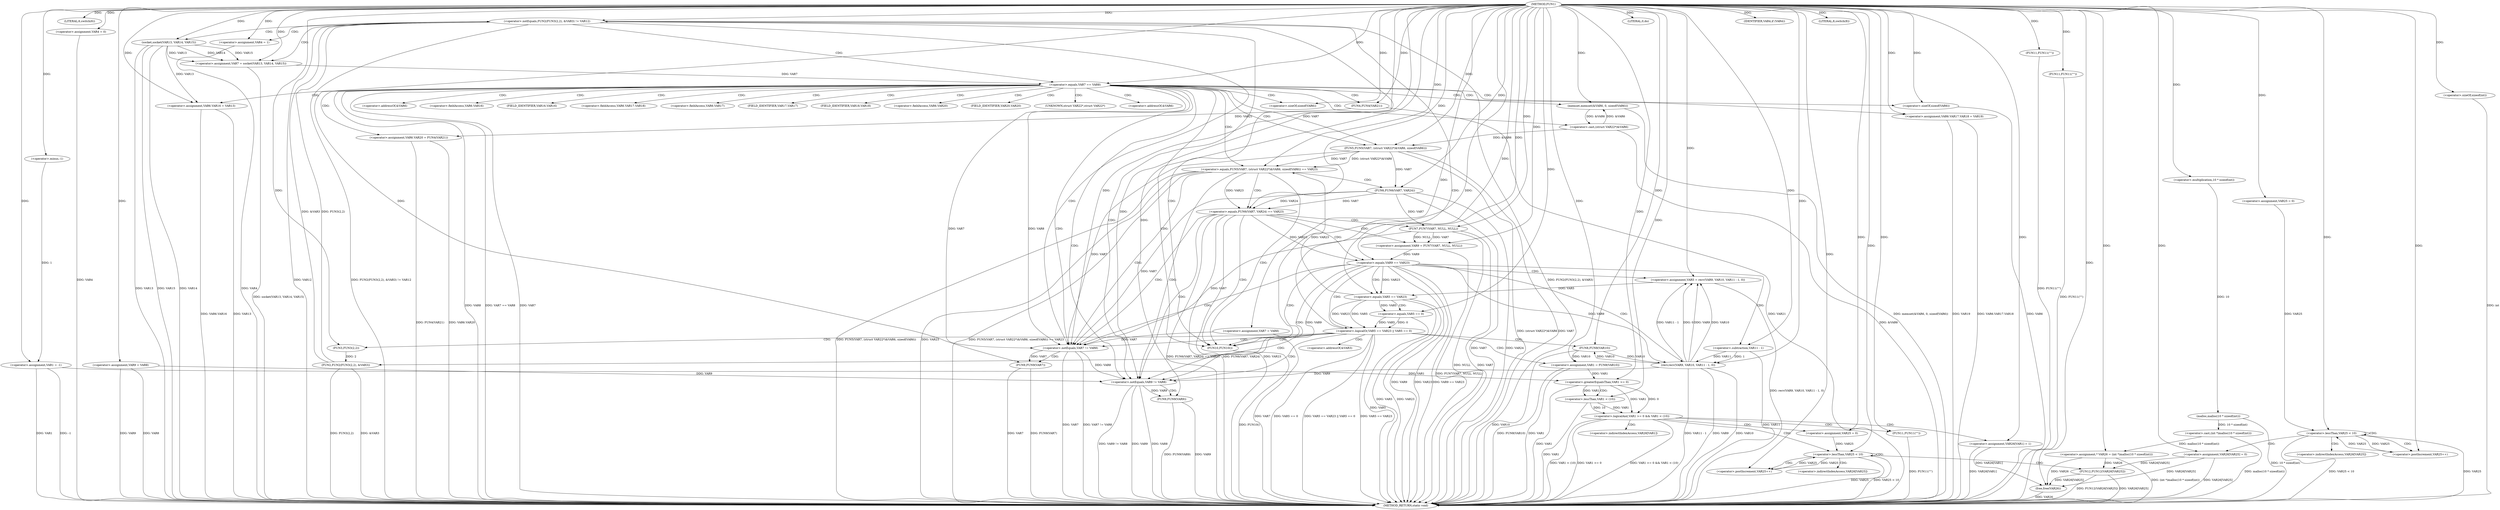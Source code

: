 digraph FUN1 {  
"1000100" [label = "(METHOD,FUN1)" ]
"1000330" [label = "(METHOD_RETURN,static void)" ]
"1000103" [label = "(<operator>.assignment,VAR1 = -1)" ]
"1000105" [label = "(<operator>.minus,-1)" ]
"1000108" [label = "(LITERAL,6,switch(6))" ]
"1000114" [label = "(<operator>.assignment,VAR4 = 0)" ]
"1000120" [label = "(<operator>.assignment,VAR7 = VAR8)" ]
"1000124" [label = "(<operator>.assignment,VAR9 = VAR8)" ]
"1000131" [label = "(<operator>.notEquals,FUN2(FUN3(2,2), &VAR3) != VAR12)" ]
"1000132" [label = "(FUN2,FUN2(FUN3(2,2), &VAR3))" ]
"1000133" [label = "(FUN3,FUN3(2,2))" ]
"1000141" [label = "(<operator>.assignment,VAR4 = 1)" ]
"1000144" [label = "(<operator>.assignment,VAR7 = socket(VAR13, VAR14, VAR15))" ]
"1000146" [label = "(socket,socket(VAR13, VAR14, VAR15))" ]
"1000151" [label = "(<operator>.equals,VAR7 == VAR8)" ]
"1000156" [label = "(memset,memset(&VAR6, 0, sizeof(VAR6)))" ]
"1000160" [label = "(<operator>.sizeOf,sizeof(VAR6))" ]
"1000162" [label = "(<operator>.assignment,VAR6.VAR16 = VAR13)" ]
"1000167" [label = "(<operator>.assignment,VAR6.VAR17.VAR18 = VAR19)" ]
"1000174" [label = "(<operator>.assignment,VAR6.VAR20 = FUN4(VAR21))" ]
"1000178" [label = "(FUN4,FUN4(VAR21))" ]
"1000181" [label = "(<operator>.equals,FUN5(VAR7, (struct VAR22*)&VAR6, sizeof(VAR6)) == VAR23)" ]
"1000182" [label = "(FUN5,FUN5(VAR7, (struct VAR22*)&VAR6, sizeof(VAR6)))" ]
"1000184" [label = "(<operator>.cast,(struct VAR22*)&VAR6)" ]
"1000188" [label = "(<operator>.sizeOf,sizeof(VAR6))" ]
"1000194" [label = "(<operator>.equals,FUN6(VAR7, VAR24) == VAR23)" ]
"1000195" [label = "(FUN6,FUN6(VAR7, VAR24))" ]
"1000201" [label = "(<operator>.assignment,VAR9 = FUN7(VAR7, NULL, NULL))" ]
"1000203" [label = "(FUN7,FUN7(VAR7, NULL, NULL))" ]
"1000208" [label = "(<operator>.equals,VAR9 == VAR23)" ]
"1000213" [label = "(<operator>.assignment,VAR5 = recv(VAR9, VAR10, VAR11 - 1, 0))" ]
"1000215" [label = "(recv,recv(VAR9, VAR10, VAR11 - 1, 0))" ]
"1000218" [label = "(<operator>.subtraction,VAR11 - 1)" ]
"1000223" [label = "(<operator>.logicalOr,VAR5 == VAR23 || VAR5 == 0)" ]
"1000224" [label = "(<operator>.equals,VAR5 == VAR23)" ]
"1000227" [label = "(<operator>.equals,VAR5 == 0)" ]
"1000232" [label = "(<operator>.assignment,VAR1 = FUN8(VAR10))" ]
"1000234" [label = "(FUN8,FUN8(VAR10))" ]
"1000236" [label = "(LITERAL,0,do)" ]
"1000238" [label = "(<operator>.notEquals,VAR7 != VAR8)" ]
"1000242" [label = "(FUN9,FUN9(VAR7))" ]
"1000245" [label = "(<operator>.notEquals,VAR9 != VAR8)" ]
"1000249" [label = "(FUN9,FUN9(VAR9))" ]
"1000252" [label = "(IDENTIFIER,VAR4,if (VAR4))" ]
"1000254" [label = "(FUN10,FUN10())" ]
"1000257" [label = "(FUN11,FUN11(\"\"))" ]
"1000261" [label = "(LITERAL,8,switch(8))" ]
"1000264" [label = "(FUN11,FUN11(\"\"))" ]
"1000271" [label = "(<operator>.assignment,* VAR26 = (int *)malloc(10 * sizeof(int)))" ]
"1000273" [label = "(<operator>.cast,(int *)malloc(10 * sizeof(int)))" ]
"1000275" [label = "(malloc,malloc(10 * sizeof(int)))" ]
"1000276" [label = "(<operator>.multiplication,10 * sizeof(int))" ]
"1000278" [label = "(<operator>.sizeOf,sizeof(int))" ]
"1000281" [label = "(<operator>.assignment,VAR25 = 0)" ]
"1000284" [label = "(<operator>.lessThan,VAR25 < 10)" ]
"1000287" [label = "(<operator>.postIncrement,VAR25++)" ]
"1000290" [label = "(<operator>.assignment,VAR26[VAR25] = 0)" ]
"1000296" [label = "(<operator>.logicalAnd,VAR1 >= 0 && VAR1 < (10))" ]
"1000297" [label = "(<operator>.greaterEqualsThan,VAR1 >= 0)" ]
"1000300" [label = "(<operator>.lessThan,VAR1 < (10))" ]
"1000304" [label = "(<operator>.assignment,VAR26[VAR1] = 1)" ]
"1000310" [label = "(<operator>.assignment,VAR25 = 0)" ]
"1000313" [label = "(<operator>.lessThan,VAR25 < 10)" ]
"1000316" [label = "(<operator>.postIncrement,VAR25++)" ]
"1000319" [label = "(FUN12,FUN12(VAR26[VAR25]))" ]
"1000325" [label = "(FUN11,FUN11(\"\"))" ]
"1000327" [label = "(free,free(VAR26))" ]
"1000136" [label = "(<operator>.addressOf,&VAR3)" ]
"1000157" [label = "(<operator>.addressOf,&VAR6)" ]
"1000163" [label = "(<operator>.fieldAccess,VAR6.VAR16)" ]
"1000165" [label = "(FIELD_IDENTIFIER,VAR16,VAR16)" ]
"1000168" [label = "(<operator>.fieldAccess,VAR6.VAR17.VAR18)" ]
"1000169" [label = "(<operator>.fieldAccess,VAR6.VAR17)" ]
"1000171" [label = "(FIELD_IDENTIFIER,VAR17,VAR17)" ]
"1000172" [label = "(FIELD_IDENTIFIER,VAR18,VAR18)" ]
"1000175" [label = "(<operator>.fieldAccess,VAR6.VAR20)" ]
"1000177" [label = "(FIELD_IDENTIFIER,VAR20,VAR20)" ]
"1000185" [label = "(UNKNOWN,struct VAR22*,struct VAR22*)" ]
"1000186" [label = "(<operator>.addressOf,&VAR6)" ]
"1000291" [label = "(<operator>.indirectIndexAccess,VAR26[VAR25])" ]
"1000305" [label = "(<operator>.indirectIndexAccess,VAR26[VAR1])" ]
"1000320" [label = "(<operator>.indirectIndexAccess,VAR26[VAR25])" ]
  "1000151" -> "1000330"  [ label = "DDG: VAR8"] 
  "1000296" -> "1000330"  [ label = "DDG: VAR1 >= 0"] 
  "1000181" -> "1000330"  [ label = "DDG: FUN5(VAR7, (struct VAR22*)&VAR6, sizeof(VAR6))"] 
  "1000174" -> "1000330"  [ label = "DDG: FUN4(VAR21)"] 
  "1000167" -> "1000330"  [ label = "DDG: VAR6.VAR17.VAR18"] 
  "1000184" -> "1000330"  [ label = "DDG: &VAR6"] 
  "1000297" -> "1000330"  [ label = "DDG: VAR1"] 
  "1000124" -> "1000330"  [ label = "DDG: VAR8"] 
  "1000290" -> "1000330"  [ label = "DDG: VAR26[VAR25]"] 
  "1000141" -> "1000330"  [ label = "DDG: VAR4"] 
  "1000224" -> "1000330"  [ label = "DDG: VAR5"] 
  "1000124" -> "1000330"  [ label = "DDG: VAR9"] 
  "1000194" -> "1000330"  [ label = "DDG: FUN6(VAR7, VAR24) == VAR23"] 
  "1000223" -> "1000330"  [ label = "DDG: VAR5 == 0"] 
  "1000223" -> "1000330"  [ label = "DDG: VAR5 == VAR23 || VAR5 == 0"] 
  "1000208" -> "1000330"  [ label = "DDG: VAR9"] 
  "1000284" -> "1000330"  [ label = "DDG: VAR25"] 
  "1000284" -> "1000330"  [ label = "DDG: VAR25 < 10"] 
  "1000208" -> "1000330"  [ label = "DDG: VAR23"] 
  "1000151" -> "1000330"  [ label = "DDG: VAR7 == VAR8"] 
  "1000232" -> "1000330"  [ label = "DDG: VAR1"] 
  "1000238" -> "1000330"  [ label = "DDG: VAR7"] 
  "1000273" -> "1000330"  [ label = "DDG: malloc(10 * sizeof(int))"] 
  "1000234" -> "1000330"  [ label = "DDG: VAR10"] 
  "1000181" -> "1000330"  [ label = "DDG: VAR23"] 
  "1000215" -> "1000330"  [ label = "DDG: VAR9"] 
  "1000296" -> "1000330"  [ label = "DDG: VAR1 >= 0 && VAR1 < (10)"] 
  "1000178" -> "1000330"  [ label = "DDG: VAR21"] 
  "1000103" -> "1000330"  [ label = "DDG: VAR1"] 
  "1000224" -> "1000330"  [ label = "DDG: VAR23"] 
  "1000218" -> "1000330"  [ label = "DDG: VAR11"] 
  "1000103" -> "1000330"  [ label = "DDG: -1"] 
  "1000313" -> "1000330"  [ label = "DDG: VAR25 < 10"] 
  "1000215" -> "1000330"  [ label = "DDG: VAR10"] 
  "1000227" -> "1000330"  [ label = "DDG: VAR5"] 
  "1000254" -> "1000330"  [ label = "DDG: FUN10()"] 
  "1000319" -> "1000330"  [ label = "DDG: FUN12(VAR26[VAR25])"] 
  "1000188" -> "1000330"  [ label = "DDG: VAR6"] 
  "1000238" -> "1000330"  [ label = "DDG: VAR7 != VAR8"] 
  "1000304" -> "1000330"  [ label = "DDG: VAR26[VAR1]"] 
  "1000203" -> "1000330"  [ label = "DDG: NULL"] 
  "1000131" -> "1000330"  [ label = "DDG: FUN2(FUN3(2,2), &VAR3)"] 
  "1000162" -> "1000330"  [ label = "DDG: VAR13"] 
  "1000194" -> "1000330"  [ label = "DDG: FUN6(VAR7, VAR24)"] 
  "1000182" -> "1000330"  [ label = "DDG: (struct VAR22*)&VAR6"] 
  "1000151" -> "1000330"  [ label = "DDG: VAR7"] 
  "1000181" -> "1000330"  [ label = "DDG: FUN5(VAR7, (struct VAR22*)&VAR6, sizeof(VAR6)) == VAR23"] 
  "1000327" -> "1000330"  [ label = "DDG: VAR26"] 
  "1000300" -> "1000330"  [ label = "DDG: VAR1"] 
  "1000114" -> "1000330"  [ label = "DDG: VAR4"] 
  "1000120" -> "1000330"  [ label = "DDG: VAR7"] 
  "1000264" -> "1000330"  [ label = "DDG: FUN11(\"\")"] 
  "1000215" -> "1000330"  [ label = "DDG: VAR11 - 1"] 
  "1000201" -> "1000330"  [ label = "DDG: FUN7(VAR7, NULL, NULL)"] 
  "1000208" -> "1000330"  [ label = "DDG: VAR9 == VAR23"] 
  "1000146" -> "1000330"  [ label = "DDG: VAR15"] 
  "1000146" -> "1000330"  [ label = "DDG: VAR14"] 
  "1000275" -> "1000330"  [ label = "DDG: 10 * sizeof(int)"] 
  "1000296" -> "1000330"  [ label = "DDG: VAR1 < (10)"] 
  "1000132" -> "1000330"  [ label = "DDG: FUN3(2,2)"] 
  "1000195" -> "1000330"  [ label = "DDG: VAR24"] 
  "1000271" -> "1000330"  [ label = "DDG: (int *)malloc(10 * sizeof(int))"] 
  "1000325" -> "1000330"  [ label = "DDG: FUN11(\"\")"] 
  "1000167" -> "1000330"  [ label = "DDG: VAR19"] 
  "1000232" -> "1000330"  [ label = "DDG: FUN8(VAR10)"] 
  "1000132" -> "1000330"  [ label = "DDG: &VAR3"] 
  "1000242" -> "1000330"  [ label = "DDG: FUN9(VAR7)"] 
  "1000213" -> "1000330"  [ label = "DDG: recv(VAR9, VAR10, VAR11 - 1, 0)"] 
  "1000257" -> "1000330"  [ label = "DDG: FUN11(\"\")"] 
  "1000156" -> "1000330"  [ label = "DDG: memset(&VAR6, 0, sizeof(VAR6))"] 
  "1000249" -> "1000330"  [ label = "DDG: VAR9"] 
  "1000131" -> "1000330"  [ label = "DDG: VAR12"] 
  "1000319" -> "1000330"  [ label = "DDG: VAR26[VAR25]"] 
  "1000245" -> "1000330"  [ label = "DDG: VAR9 != VAR8"] 
  "1000162" -> "1000330"  [ label = "DDG: VAR6.VAR16"] 
  "1000195" -> "1000330"  [ label = "DDG: VAR7"] 
  "1000245" -> "1000330"  [ label = "DDG: VAR9"] 
  "1000313" -> "1000330"  [ label = "DDG: VAR25"] 
  "1000144" -> "1000330"  [ label = "DDG: socket(VAR13, VAR14, VAR15)"] 
  "1000146" -> "1000330"  [ label = "DDG: VAR13"] 
  "1000278" -> "1000330"  [ label = "DDG: int"] 
  "1000182" -> "1000330"  [ label = "DDG: VAR7"] 
  "1000242" -> "1000330"  [ label = "DDG: VAR7"] 
  "1000174" -> "1000330"  [ label = "DDG: VAR6.VAR20"] 
  "1000245" -> "1000330"  [ label = "DDG: VAR8"] 
  "1000249" -> "1000330"  [ label = "DDG: FUN9(VAR9)"] 
  "1000223" -> "1000330"  [ label = "DDG: VAR5 == VAR23"] 
  "1000131" -> "1000330"  [ label = "DDG: FUN2(FUN3(2,2), &VAR3) != VAR12"] 
  "1000203" -> "1000330"  [ label = "DDG: VAR7"] 
  "1000194" -> "1000330"  [ label = "DDG: VAR23"] 
  "1000105" -> "1000103"  [ label = "DDG: 1"] 
  "1000100" -> "1000103"  [ label = "DDG: "] 
  "1000100" -> "1000105"  [ label = "DDG: "] 
  "1000100" -> "1000108"  [ label = "DDG: "] 
  "1000100" -> "1000114"  [ label = "DDG: "] 
  "1000100" -> "1000120"  [ label = "DDG: "] 
  "1000100" -> "1000124"  [ label = "DDG: "] 
  "1000132" -> "1000131"  [ label = "DDG: FUN3(2,2)"] 
  "1000132" -> "1000131"  [ label = "DDG: &VAR3"] 
  "1000133" -> "1000132"  [ label = "DDG: 2"] 
  "1000100" -> "1000133"  [ label = "DDG: "] 
  "1000100" -> "1000131"  [ label = "DDG: "] 
  "1000100" -> "1000141"  [ label = "DDG: "] 
  "1000146" -> "1000144"  [ label = "DDG: VAR13"] 
  "1000146" -> "1000144"  [ label = "DDG: VAR14"] 
  "1000146" -> "1000144"  [ label = "DDG: VAR15"] 
  "1000100" -> "1000144"  [ label = "DDG: "] 
  "1000100" -> "1000146"  [ label = "DDG: "] 
  "1000144" -> "1000151"  [ label = "DDG: VAR7"] 
  "1000100" -> "1000151"  [ label = "DDG: "] 
  "1000184" -> "1000156"  [ label = "DDG: &VAR6"] 
  "1000100" -> "1000156"  [ label = "DDG: "] 
  "1000100" -> "1000160"  [ label = "DDG: "] 
  "1000146" -> "1000162"  [ label = "DDG: VAR13"] 
  "1000100" -> "1000162"  [ label = "DDG: "] 
  "1000100" -> "1000167"  [ label = "DDG: "] 
  "1000178" -> "1000174"  [ label = "DDG: VAR21"] 
  "1000100" -> "1000178"  [ label = "DDG: "] 
  "1000182" -> "1000181"  [ label = "DDG: VAR7"] 
  "1000182" -> "1000181"  [ label = "DDG: (struct VAR22*)&VAR6"] 
  "1000151" -> "1000182"  [ label = "DDG: VAR7"] 
  "1000100" -> "1000182"  [ label = "DDG: "] 
  "1000184" -> "1000182"  [ label = "DDG: &VAR6"] 
  "1000156" -> "1000184"  [ label = "DDG: &VAR6"] 
  "1000100" -> "1000188"  [ label = "DDG: "] 
  "1000224" -> "1000181"  [ label = "DDG: VAR23"] 
  "1000100" -> "1000181"  [ label = "DDG: "] 
  "1000195" -> "1000194"  [ label = "DDG: VAR7"] 
  "1000195" -> "1000194"  [ label = "DDG: VAR24"] 
  "1000182" -> "1000195"  [ label = "DDG: VAR7"] 
  "1000100" -> "1000195"  [ label = "DDG: "] 
  "1000181" -> "1000194"  [ label = "DDG: VAR23"] 
  "1000100" -> "1000194"  [ label = "DDG: "] 
  "1000203" -> "1000201"  [ label = "DDG: VAR7"] 
  "1000203" -> "1000201"  [ label = "DDG: NULL"] 
  "1000100" -> "1000201"  [ label = "DDG: "] 
  "1000195" -> "1000203"  [ label = "DDG: VAR7"] 
  "1000100" -> "1000203"  [ label = "DDG: "] 
  "1000201" -> "1000208"  [ label = "DDG: VAR9"] 
  "1000100" -> "1000208"  [ label = "DDG: "] 
  "1000194" -> "1000208"  [ label = "DDG: VAR23"] 
  "1000215" -> "1000213"  [ label = "DDG: VAR9"] 
  "1000215" -> "1000213"  [ label = "DDG: VAR10"] 
  "1000215" -> "1000213"  [ label = "DDG: VAR11 - 1"] 
  "1000215" -> "1000213"  [ label = "DDG: 0"] 
  "1000100" -> "1000213"  [ label = "DDG: "] 
  "1000208" -> "1000215"  [ label = "DDG: VAR9"] 
  "1000100" -> "1000215"  [ label = "DDG: "] 
  "1000234" -> "1000215"  [ label = "DDG: VAR10"] 
  "1000218" -> "1000215"  [ label = "DDG: VAR11"] 
  "1000218" -> "1000215"  [ label = "DDG: 1"] 
  "1000100" -> "1000218"  [ label = "DDG: "] 
  "1000224" -> "1000223"  [ label = "DDG: VAR5"] 
  "1000224" -> "1000223"  [ label = "DDG: VAR23"] 
  "1000213" -> "1000224"  [ label = "DDG: VAR5"] 
  "1000100" -> "1000224"  [ label = "DDG: "] 
  "1000208" -> "1000224"  [ label = "DDG: VAR23"] 
  "1000227" -> "1000223"  [ label = "DDG: VAR5"] 
  "1000227" -> "1000223"  [ label = "DDG: 0"] 
  "1000224" -> "1000227"  [ label = "DDG: VAR5"] 
  "1000100" -> "1000227"  [ label = "DDG: "] 
  "1000234" -> "1000232"  [ label = "DDG: VAR10"] 
  "1000100" -> "1000232"  [ label = "DDG: "] 
  "1000215" -> "1000234"  [ label = "DDG: VAR10"] 
  "1000100" -> "1000234"  [ label = "DDG: "] 
  "1000100" -> "1000236"  [ label = "DDG: "] 
  "1000151" -> "1000238"  [ label = "DDG: VAR7"] 
  "1000120" -> "1000238"  [ label = "DDG: VAR7"] 
  "1000195" -> "1000238"  [ label = "DDG: VAR7"] 
  "1000182" -> "1000238"  [ label = "DDG: VAR7"] 
  "1000203" -> "1000238"  [ label = "DDG: VAR7"] 
  "1000100" -> "1000238"  [ label = "DDG: "] 
  "1000151" -> "1000238"  [ label = "DDG: VAR8"] 
  "1000238" -> "1000242"  [ label = "DDG: VAR7"] 
  "1000100" -> "1000242"  [ label = "DDG: "] 
  "1000124" -> "1000245"  [ label = "DDG: VAR9"] 
  "1000208" -> "1000245"  [ label = "DDG: VAR9"] 
  "1000215" -> "1000245"  [ label = "DDG: VAR9"] 
  "1000100" -> "1000245"  [ label = "DDG: "] 
  "1000238" -> "1000245"  [ label = "DDG: VAR8"] 
  "1000245" -> "1000249"  [ label = "DDG: VAR9"] 
  "1000100" -> "1000249"  [ label = "DDG: "] 
  "1000100" -> "1000252"  [ label = "DDG: "] 
  "1000100" -> "1000254"  [ label = "DDG: "] 
  "1000100" -> "1000257"  [ label = "DDG: "] 
  "1000100" -> "1000261"  [ label = "DDG: "] 
  "1000100" -> "1000264"  [ label = "DDG: "] 
  "1000273" -> "1000271"  [ label = "DDG: malloc(10 * sizeof(int))"] 
  "1000100" -> "1000271"  [ label = "DDG: "] 
  "1000275" -> "1000273"  [ label = "DDG: 10 * sizeof(int)"] 
  "1000276" -> "1000275"  [ label = "DDG: 10"] 
  "1000100" -> "1000276"  [ label = "DDG: "] 
  "1000100" -> "1000278"  [ label = "DDG: "] 
  "1000100" -> "1000281"  [ label = "DDG: "] 
  "1000281" -> "1000284"  [ label = "DDG: VAR25"] 
  "1000287" -> "1000284"  [ label = "DDG: VAR25"] 
  "1000100" -> "1000284"  [ label = "DDG: "] 
  "1000284" -> "1000287"  [ label = "DDG: VAR25"] 
  "1000100" -> "1000287"  [ label = "DDG: "] 
  "1000100" -> "1000290"  [ label = "DDG: "] 
  "1000297" -> "1000296"  [ label = "DDG: VAR1"] 
  "1000297" -> "1000296"  [ label = "DDG: 0"] 
  "1000232" -> "1000297"  [ label = "DDG: VAR1"] 
  "1000103" -> "1000297"  [ label = "DDG: VAR1"] 
  "1000100" -> "1000297"  [ label = "DDG: "] 
  "1000300" -> "1000296"  [ label = "DDG: VAR1"] 
  "1000300" -> "1000296"  [ label = "DDG: 10"] 
  "1000297" -> "1000300"  [ label = "DDG: VAR1"] 
  "1000100" -> "1000300"  [ label = "DDG: "] 
  "1000100" -> "1000304"  [ label = "DDG: "] 
  "1000100" -> "1000310"  [ label = "DDG: "] 
  "1000310" -> "1000313"  [ label = "DDG: VAR25"] 
  "1000316" -> "1000313"  [ label = "DDG: VAR25"] 
  "1000100" -> "1000313"  [ label = "DDG: "] 
  "1000313" -> "1000316"  [ label = "DDG: VAR25"] 
  "1000100" -> "1000316"  [ label = "DDG: "] 
  "1000290" -> "1000319"  [ label = "DDG: VAR26[VAR25]"] 
  "1000271" -> "1000319"  [ label = "DDG: VAR26"] 
  "1000100" -> "1000325"  [ label = "DDG: "] 
  "1000290" -> "1000327"  [ label = "DDG: VAR26[VAR25]"] 
  "1000304" -> "1000327"  [ label = "DDG: VAR26[VAR1]"] 
  "1000271" -> "1000327"  [ label = "DDG: VAR26"] 
  "1000319" -> "1000327"  [ label = "DDG: VAR26[VAR25]"] 
  "1000100" -> "1000327"  [ label = "DDG: "] 
  "1000131" -> "1000141"  [ label = "CDG: "] 
  "1000131" -> "1000144"  [ label = "CDG: "] 
  "1000131" -> "1000151"  [ label = "CDG: "] 
  "1000131" -> "1000146"  [ label = "CDG: "] 
  "1000131" -> "1000238"  [ label = "CDG: "] 
  "1000131" -> "1000245"  [ label = "CDG: "] 
  "1000131" -> "1000254"  [ label = "CDG: "] 
  "1000151" -> "1000174"  [ label = "CDG: "] 
  "1000151" -> "1000156"  [ label = "CDG: "] 
  "1000151" -> "1000182"  [ label = "CDG: "] 
  "1000151" -> "1000165"  [ label = "CDG: "] 
  "1000151" -> "1000157"  [ label = "CDG: "] 
  "1000151" -> "1000188"  [ label = "CDG: "] 
  "1000151" -> "1000167"  [ label = "CDG: "] 
  "1000151" -> "1000175"  [ label = "CDG: "] 
  "1000151" -> "1000160"  [ label = "CDG: "] 
  "1000151" -> "1000185"  [ label = "CDG: "] 
  "1000151" -> "1000186"  [ label = "CDG: "] 
  "1000151" -> "1000172"  [ label = "CDG: "] 
  "1000151" -> "1000169"  [ label = "CDG: "] 
  "1000151" -> "1000163"  [ label = "CDG: "] 
  "1000151" -> "1000168"  [ label = "CDG: "] 
  "1000151" -> "1000178"  [ label = "CDG: "] 
  "1000151" -> "1000171"  [ label = "CDG: "] 
  "1000151" -> "1000184"  [ label = "CDG: "] 
  "1000151" -> "1000177"  [ label = "CDG: "] 
  "1000151" -> "1000162"  [ label = "CDG: "] 
  "1000151" -> "1000181"  [ label = "CDG: "] 
  "1000151" -> "1000238"  [ label = "CDG: "] 
  "1000151" -> "1000245"  [ label = "CDG: "] 
  "1000151" -> "1000254"  [ label = "CDG: "] 
  "1000181" -> "1000194"  [ label = "CDG: "] 
  "1000181" -> "1000195"  [ label = "CDG: "] 
  "1000181" -> "1000238"  [ label = "CDG: "] 
  "1000181" -> "1000245"  [ label = "CDG: "] 
  "1000181" -> "1000254"  [ label = "CDG: "] 
  "1000194" -> "1000208"  [ label = "CDG: "] 
  "1000194" -> "1000201"  [ label = "CDG: "] 
  "1000194" -> "1000203"  [ label = "CDG: "] 
  "1000194" -> "1000238"  [ label = "CDG: "] 
  "1000194" -> "1000245"  [ label = "CDG: "] 
  "1000194" -> "1000254"  [ label = "CDG: "] 
  "1000208" -> "1000224"  [ label = "CDG: "] 
  "1000208" -> "1000213"  [ label = "CDG: "] 
  "1000208" -> "1000215"  [ label = "CDG: "] 
  "1000208" -> "1000218"  [ label = "CDG: "] 
  "1000208" -> "1000223"  [ label = "CDG: "] 
  "1000208" -> "1000238"  [ label = "CDG: "] 
  "1000208" -> "1000245"  [ label = "CDG: "] 
  "1000208" -> "1000254"  [ label = "CDG: "] 
  "1000223" -> "1000232"  [ label = "CDG: "] 
  "1000223" -> "1000234"  [ label = "CDG: "] 
  "1000223" -> "1000238"  [ label = "CDG: "] 
  "1000223" -> "1000133"  [ label = "CDG: "] 
  "1000223" -> "1000132"  [ label = "CDG: "] 
  "1000223" -> "1000245"  [ label = "CDG: "] 
  "1000223" -> "1000136"  [ label = "CDG: "] 
  "1000223" -> "1000131"  [ label = "CDG: "] 
  "1000223" -> "1000254"  [ label = "CDG: "] 
  "1000224" -> "1000227"  [ label = "CDG: "] 
  "1000238" -> "1000242"  [ label = "CDG: "] 
  "1000245" -> "1000249"  [ label = "CDG: "] 
  "1000284" -> "1000291"  [ label = "CDG: "] 
  "1000284" -> "1000284"  [ label = "CDG: "] 
  "1000284" -> "1000290"  [ label = "CDG: "] 
  "1000284" -> "1000287"  [ label = "CDG: "] 
  "1000296" -> "1000305"  [ label = "CDG: "] 
  "1000296" -> "1000310"  [ label = "CDG: "] 
  "1000296" -> "1000313"  [ label = "CDG: "] 
  "1000296" -> "1000304"  [ label = "CDG: "] 
  "1000296" -> "1000325"  [ label = "CDG: "] 
  "1000297" -> "1000300"  [ label = "CDG: "] 
  "1000313" -> "1000313"  [ label = "CDG: "] 
  "1000313" -> "1000316"  [ label = "CDG: "] 
  "1000313" -> "1000320"  [ label = "CDG: "] 
  "1000313" -> "1000319"  [ label = "CDG: "] 
}
